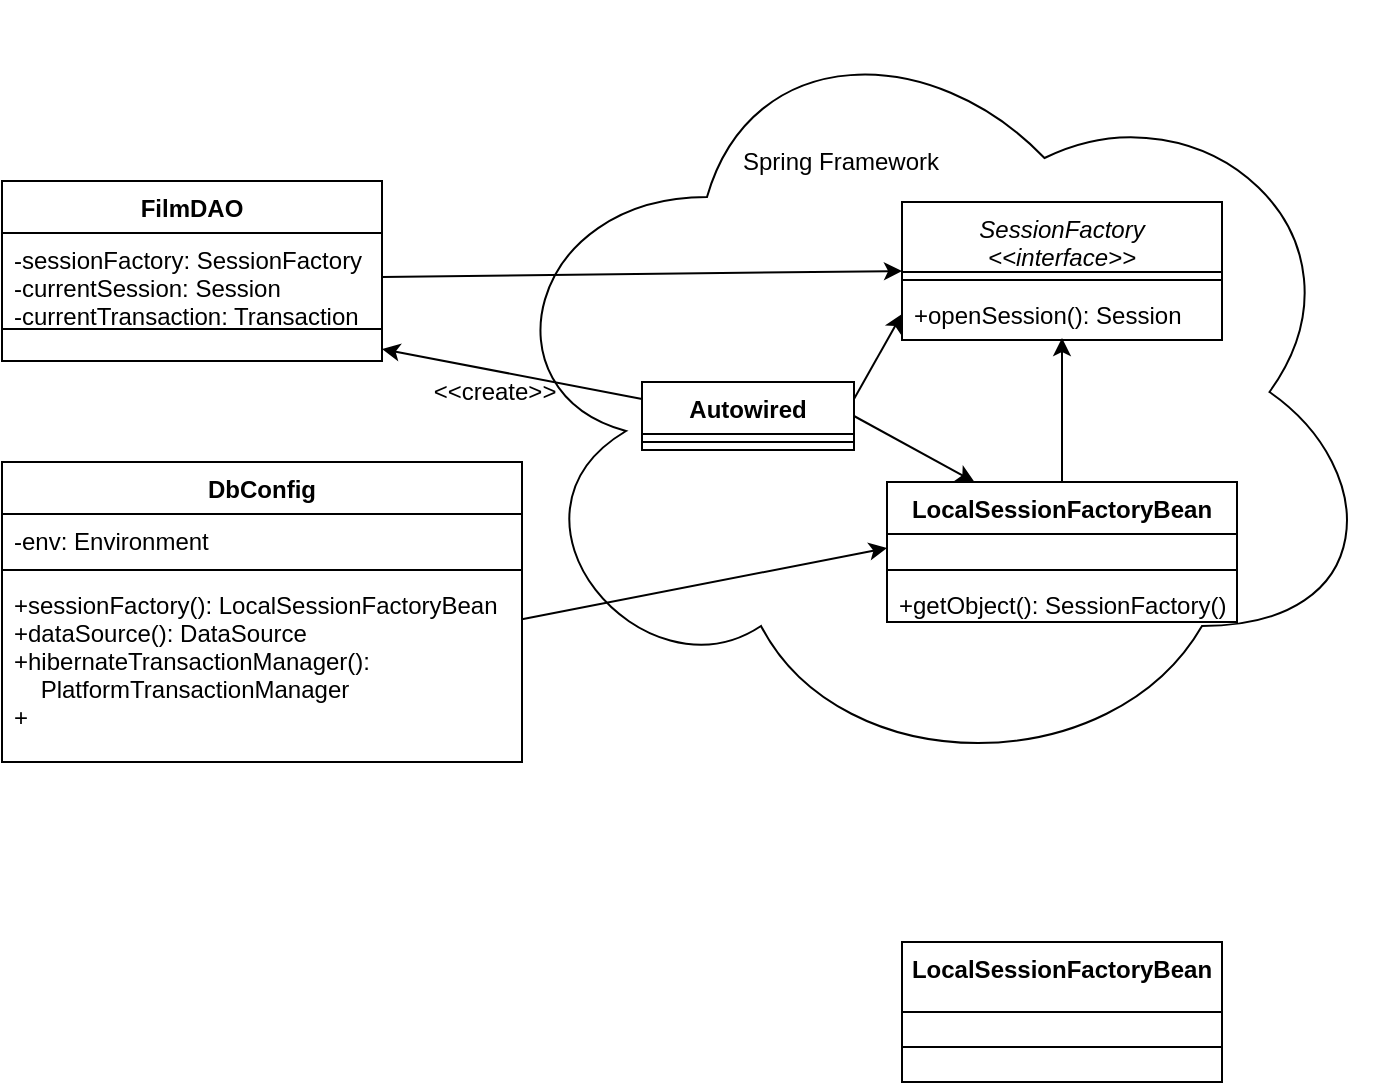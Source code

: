 <mxfile version="12.5.3" type="device"><diagram id="nf_1CHk8Dqlq1ue3LNJb" name="Page-1"><mxGraphModel dx="1086" dy="806" grid="1" gridSize="10" guides="1" tooltips="1" connect="1" arrows="1" fold="1" page="1" pageScale="1" pageWidth="827" pageHeight="1169" math="0" shadow="0"><root><mxCell id="0"/><mxCell id="1" parent="0"/><mxCell id="KN1ofR_MVMS7OrVVInch-1" value="FilmDAO" style="swimlane;fontStyle=1;align=center;verticalAlign=top;childLayout=stackLayout;horizontal=1;startSize=26;horizontalStack=0;resizeParent=1;resizeParentMax=0;resizeLast=0;collapsible=1;marginBottom=0;" parent="1" vertex="1"><mxGeometry x="80" y="89.5" width="190" height="90" as="geometry"/></mxCell><mxCell id="KN1ofR_MVMS7OrVVInch-2" value="-sessionFactory: SessionFactory&#10;-currentSession: Session&#10;-currentTransaction: Transaction " style="text;strokeColor=none;fillColor=none;align=left;verticalAlign=top;spacingLeft=4;spacingRight=4;overflow=hidden;rotatable=0;points=[[0,0.5],[1,0.5]];portConstraint=eastwest;" parent="KN1ofR_MVMS7OrVVInch-1" vertex="1"><mxGeometry y="26" width="190" height="44" as="geometry"/></mxCell><mxCell id="KN1ofR_MVMS7OrVVInch-3" value="" style="line;strokeWidth=1;fillColor=none;align=left;verticalAlign=middle;spacingTop=-1;spacingLeft=3;spacingRight=3;rotatable=0;labelPosition=right;points=[];portConstraint=eastwest;" parent="KN1ofR_MVMS7OrVVInch-1" vertex="1"><mxGeometry y="70" width="190" height="8" as="geometry"/></mxCell><mxCell id="KN1ofR_MVMS7OrVVInch-4" value=" " style="text;strokeColor=none;fillColor=none;align=left;verticalAlign=top;spacingLeft=4;spacingRight=4;overflow=hidden;rotatable=0;points=[[0,0.5],[1,0.5]];portConstraint=eastwest;" parent="KN1ofR_MVMS7OrVVInch-1" vertex="1"><mxGeometry y="78" width="190" height="12" as="geometry"/></mxCell><mxCell id="KN1ofR_MVMS7OrVVInch-5" value="" style="ellipse;shape=cloud;whiteSpace=wrap;html=1;" parent="1" vertex="1"><mxGeometry x="320" width="450" height="390" as="geometry"/></mxCell><mxCell id="KN1ofR_MVMS7OrVVInch-6" value="SessionFactory&#10;&lt;&lt;interface&gt;&gt;" style="swimlane;fontStyle=2;align=center;verticalAlign=top;childLayout=stackLayout;horizontal=1;startSize=35;horizontalStack=0;resizeParent=1;resizeParentMax=0;resizeLast=0;collapsible=1;marginBottom=0;" parent="1" vertex="1"><mxGeometry x="530" y="100" width="160" height="69" as="geometry"/></mxCell><mxCell id="KN1ofR_MVMS7OrVVInch-8" value="" style="line;strokeWidth=1;fillColor=none;align=left;verticalAlign=middle;spacingTop=-1;spacingLeft=3;spacingRight=3;rotatable=0;labelPosition=right;points=[];portConstraint=eastwest;" parent="KN1ofR_MVMS7OrVVInch-6" vertex="1"><mxGeometry y="35" width="160" height="8" as="geometry"/></mxCell><mxCell id="KN1ofR_MVMS7OrVVInch-9" value="+openSession(): Session" style="text;strokeColor=none;fillColor=none;align=left;verticalAlign=top;spacingLeft=4;spacingRight=4;overflow=hidden;rotatable=0;points=[[0,0.5],[1,0.5]];portConstraint=eastwest;" parent="KN1ofR_MVMS7OrVVInch-6" vertex="1"><mxGeometry y="43" width="160" height="26" as="geometry"/></mxCell><mxCell id="KN1ofR_MVMS7OrVVInch-10" value="LocalSessionFactoryBean" style="swimlane;fontStyle=1;align=center;verticalAlign=top;childLayout=stackLayout;horizontal=1;startSize=35;horizontalStack=0;resizeParent=1;resizeParentMax=0;resizeLast=0;collapsible=1;marginBottom=0;" parent="1" vertex="1"><mxGeometry x="530" y="470" width="160" height="70" as="geometry"/></mxCell><mxCell id="KN1ofR_MVMS7OrVVInch-11" value="" style="line;strokeWidth=1;fillColor=none;align=left;verticalAlign=middle;spacingTop=-1;spacingLeft=3;spacingRight=3;rotatable=0;labelPosition=right;points=[];portConstraint=eastwest;" parent="KN1ofR_MVMS7OrVVInch-10" vertex="1"><mxGeometry y="35" width="160" height="35" as="geometry"/></mxCell><mxCell id="KN1ofR_MVMS7OrVVInch-13" value="Spring Framework" style="text;html=1;align=center;verticalAlign=middle;resizable=0;points=[];autosize=1;" parent="1" vertex="1"><mxGeometry x="444" y="70" width="110" height="20" as="geometry"/></mxCell><mxCell id="KN1ofR_MVMS7OrVVInch-14" value="DbConfig" style="swimlane;fontStyle=1;align=center;verticalAlign=top;childLayout=stackLayout;horizontal=1;startSize=26;horizontalStack=0;resizeParent=1;resizeParentMax=0;resizeLast=0;collapsible=1;marginBottom=0;" parent="1" vertex="1"><mxGeometry x="80" y="230" width="260" height="150" as="geometry"/></mxCell><mxCell id="KN1ofR_MVMS7OrVVInch-15" value="-env: Environment" style="text;strokeColor=none;fillColor=none;align=left;verticalAlign=top;spacingLeft=4;spacingRight=4;overflow=hidden;rotatable=0;points=[[0,0.5],[1,0.5]];portConstraint=eastwest;" parent="KN1ofR_MVMS7OrVVInch-14" vertex="1"><mxGeometry y="26" width="260" height="24" as="geometry"/></mxCell><mxCell id="KN1ofR_MVMS7OrVVInch-16" value="" style="line;strokeWidth=1;fillColor=none;align=left;verticalAlign=middle;spacingTop=-1;spacingLeft=3;spacingRight=3;rotatable=0;labelPosition=right;points=[];portConstraint=eastwest;" parent="KN1ofR_MVMS7OrVVInch-14" vertex="1"><mxGeometry y="50" width="260" height="8" as="geometry"/></mxCell><mxCell id="KN1ofR_MVMS7OrVVInch-17" value="+sessionFactory(): LocalSessionFactoryBean&#10;+dataSource(): DataSource&#10;+hibernateTransactionManager():&#10;    PlatformTransactionManager&#10;+" style="text;strokeColor=none;fillColor=none;align=left;verticalAlign=top;spacingLeft=4;spacingRight=4;overflow=hidden;rotatable=0;points=[[0,0.5],[1,0.5]];portConstraint=eastwest;" parent="KN1ofR_MVMS7OrVVInch-14" vertex="1"><mxGeometry y="58" width="260" height="92" as="geometry"/></mxCell><mxCell id="KN1ofR_MVMS7OrVVInch-18" value="Autowired" style="swimlane;fontStyle=1;align=center;verticalAlign=top;childLayout=stackLayout;horizontal=1;startSize=26;horizontalStack=0;resizeParent=1;resizeParentMax=0;resizeLast=0;collapsible=1;marginBottom=0;" parent="1" vertex="1"><mxGeometry x="400" y="190" width="106" height="34" as="geometry"/></mxCell><mxCell id="KN1ofR_MVMS7OrVVInch-20" value="" style="line;strokeWidth=1;fillColor=none;align=left;verticalAlign=middle;spacingTop=-1;spacingLeft=3;spacingRight=3;rotatable=0;labelPosition=right;points=[];portConstraint=eastwest;" parent="KN1ofR_MVMS7OrVVInch-18" vertex="1"><mxGeometry y="26" width="106" height="8" as="geometry"/></mxCell><mxCell id="KN1ofR_MVMS7OrVVInch-23" value="" style="endArrow=classic;html=1;entryX=0;entryY=0.5;entryDx=0;entryDy=0;exitX=1;exitY=0.5;exitDx=0;exitDy=0;" parent="1" source="KN1ofR_MVMS7OrVVInch-2" target="KN1ofR_MVMS7OrVVInch-6" edge="1"><mxGeometry width="50" height="50" relative="1" as="geometry"><mxPoint x="80" y="460" as="sourcePoint"/><mxPoint x="130" y="410" as="targetPoint"/></mxGeometry></mxCell><mxCell id="KN1ofR_MVMS7OrVVInch-24" value="" style="endArrow=classic;html=1;entryX=0;entryY=0.5;entryDx=0;entryDy=0;" parent="1" source="KN1ofR_MVMS7OrVVInch-17" target="tpR7VUSAhTiLLdnHrNcf-3" edge="1"><mxGeometry width="50" height="50" relative="1" as="geometry"><mxPoint x="400" y="420" as="sourcePoint"/><mxPoint x="130" y="410" as="targetPoint"/></mxGeometry></mxCell><mxCell id="KN1ofR_MVMS7OrVVInch-25" value="" style="endArrow=classic;html=1;entryX=0;entryY=0.5;entryDx=0;entryDy=0;exitX=1;exitY=0.25;exitDx=0;exitDy=0;" parent="1" edge="1" target="KN1ofR_MVMS7OrVVInch-9" source="KN1ofR_MVMS7OrVVInch-18"><mxGeometry width="50" height="50" relative="1" as="geometry"><mxPoint x="80" y="460" as="sourcePoint"/><mxPoint x="260" y="460" as="targetPoint"/></mxGeometry></mxCell><mxCell id="tpR7VUSAhTiLLdnHrNcf-2" value="LocalSessionFactoryBean" style="swimlane;fontStyle=1;align=center;verticalAlign=top;childLayout=stackLayout;horizontal=1;startSize=26;horizontalStack=0;resizeParent=1;resizeParentMax=0;resizeLast=0;collapsible=1;marginBottom=0;" vertex="1" parent="1"><mxGeometry x="522.5" y="240" width="175" height="70" as="geometry"/></mxCell><mxCell id="tpR7VUSAhTiLLdnHrNcf-3" value=" " style="text;strokeColor=none;fillColor=none;align=left;verticalAlign=top;spacingLeft=4;spacingRight=4;overflow=hidden;rotatable=0;points=[[0,0.5],[1,0.5]];portConstraint=eastwest;" vertex="1" parent="tpR7VUSAhTiLLdnHrNcf-2"><mxGeometry y="26" width="175" height="14" as="geometry"/></mxCell><mxCell id="tpR7VUSAhTiLLdnHrNcf-4" value="" style="line;strokeWidth=1;fillColor=none;align=left;verticalAlign=middle;spacingTop=-1;spacingLeft=3;spacingRight=3;rotatable=0;labelPosition=right;points=[];portConstraint=eastwest;" vertex="1" parent="tpR7VUSAhTiLLdnHrNcf-2"><mxGeometry y="40" width="175" height="8" as="geometry"/></mxCell><mxCell id="tpR7VUSAhTiLLdnHrNcf-5" value="+getObject(): SessionFactory()" style="text;strokeColor=none;fillColor=none;align=left;verticalAlign=top;spacingLeft=4;spacingRight=4;overflow=hidden;rotatable=0;points=[[0,0.5],[1,0.5]];portConstraint=eastwest;" vertex="1" parent="tpR7VUSAhTiLLdnHrNcf-2"><mxGeometry y="48" width="175" height="22" as="geometry"/></mxCell><mxCell id="tpR7VUSAhTiLLdnHrNcf-6" value="" style="endArrow=classic;html=1;exitX=0.5;exitY=0;exitDx=0;exitDy=0;entryX=0.5;entryY=0.962;entryDx=0;entryDy=0;entryPerimeter=0;" edge="1" parent="1" source="tpR7VUSAhTiLLdnHrNcf-2" target="KN1ofR_MVMS7OrVVInch-9"><mxGeometry width="50" height="50" relative="1" as="geometry"><mxPoint x="350" y="344" as="sourcePoint"/><mxPoint x="360" y="530" as="targetPoint"/></mxGeometry></mxCell><mxCell id="tpR7VUSAhTiLLdnHrNcf-7" value="" style="endArrow=classic;html=1;entryX=0.25;entryY=0;entryDx=0;entryDy=0;exitX=1;exitY=0.5;exitDx=0;exitDy=0;" edge="1" parent="1" source="KN1ofR_MVMS7OrVVInch-18" target="tpR7VUSAhTiLLdnHrNcf-2"><mxGeometry width="50" height="50" relative="1" as="geometry"><mxPoint x="80" y="610" as="sourcePoint"/><mxPoint x="130" y="560" as="targetPoint"/></mxGeometry></mxCell><mxCell id="tpR7VUSAhTiLLdnHrNcf-8" value="" style="endArrow=classic;html=1;entryX=1;entryY=0.5;entryDx=0;entryDy=0;exitX=0;exitY=0.25;exitDx=0;exitDy=0;" edge="1" parent="1" source="KN1ofR_MVMS7OrVVInch-18" target="KN1ofR_MVMS7OrVVInch-4"><mxGeometry width="50" height="50" relative="1" as="geometry"><mxPoint x="80" y="610" as="sourcePoint"/><mxPoint x="130" y="560" as="targetPoint"/></mxGeometry></mxCell><mxCell id="tpR7VUSAhTiLLdnHrNcf-9" value="&amp;lt;&amp;lt;create&amp;gt;&amp;gt;" style="text;html=1;align=center;verticalAlign=middle;resizable=0;points=[];autosize=1;" vertex="1" parent="1"><mxGeometry x="286" y="185" width="80" height="20" as="geometry"/></mxCell></root></mxGraphModel></diagram></mxfile>